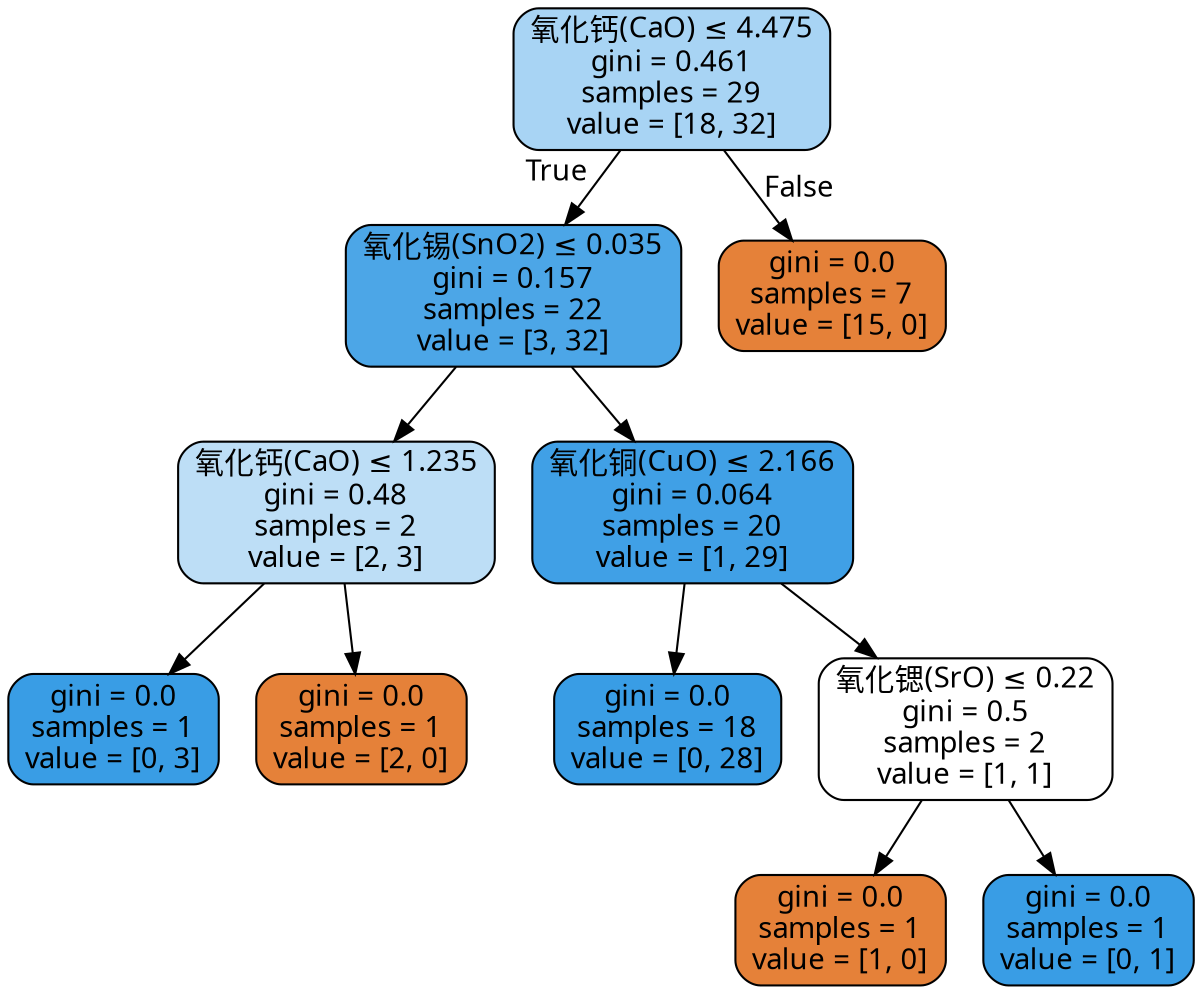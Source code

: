 digraph Tree {
node [shape=box, style="filled, rounded", color="black", fontname="DengXian"] ;
edge [fontname="DengXian"] ;
0 [label=<氧化钙(CaO) &le; 4.475<br/>gini = 0.461<br/>samples = 29<br/>value = [18, 32]>, fillcolor="#a8d4f4"] ;
1 [label=<氧化锡(SnO2) &le; 0.035<br/>gini = 0.157<br/>samples = 22<br/>value = [3, 32]>, fillcolor="#4ca6e7"] ;
0 -> 1 [labeldistance=2.5, labelangle=45, headlabel="True"] ;
2 [label=<氧化钙(CaO) &le; 1.235<br/>gini = 0.48<br/>samples = 2<br/>value = [2, 3]>, fillcolor="#bddef6"] ;
1 -> 2 ;
3 [label=<gini = 0.0<br/>samples = 1<br/>value = [0, 3]>, fillcolor="#399de5"] ;
2 -> 3 ;
4 [label=<gini = 0.0<br/>samples = 1<br/>value = [2, 0]>, fillcolor="#e58139"] ;
2 -> 4 ;
5 [label=<氧化铜(CuO) &le; 2.166<br/>gini = 0.064<br/>samples = 20<br/>value = [1, 29]>, fillcolor="#40a0e6"] ;
1 -> 5 ;
6 [label=<gini = 0.0<br/>samples = 18<br/>value = [0, 28]>, fillcolor="#399de5"] ;
5 -> 6 ;
7 [label=<氧化锶(SrO) &le; 0.22<br/>gini = 0.5<br/>samples = 2<br/>value = [1, 1]>, fillcolor="#ffffff"] ;
5 -> 7 ;
8 [label=<gini = 0.0<br/>samples = 1<br/>value = [1, 0]>, fillcolor="#e58139"] ;
7 -> 8 ;
9 [label=<gini = 0.0<br/>samples = 1<br/>value = [0, 1]>, fillcolor="#399de5"] ;
7 -> 9 ;
10 [label=<gini = 0.0<br/>samples = 7<br/>value = [15, 0]>, fillcolor="#e58139"] ;
0 -> 10 [labeldistance=2.5, labelangle=-45, headlabel="False"] ;
}